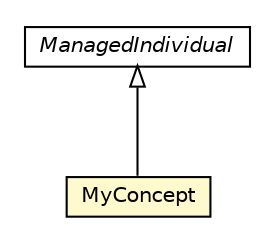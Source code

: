 #!/usr/local/bin/dot
#
# Class diagram 
# Generated by UMLGraph version R5_6-24-gf6e263 (http://www.umlgraph.org/)
#

digraph G {
	edge [fontname="Helvetica",fontsize=10,labelfontname="Helvetica",labelfontsize=10];
	node [fontname="Helvetica",fontsize=10,shape=plaintext];
	nodesep=0.25;
	ranksep=0.5;
	// org.universAAL.middleware.owl.ManagedIndividual
	c5817624 [label=<<table title="org.universAAL.middleware.owl.ManagedIndividual" border="0" cellborder="1" cellspacing="0" cellpadding="2" port="p" href="../../middleware/owl/ManagedIndividual.html">
		<tr><td><table border="0" cellspacing="0" cellpadding="1">
<tr><td align="center" balign="center"><font face="Helvetica-Oblique"> ManagedIndividual </font></td></tr>
		</table></td></tr>
		</table>>, URL="../../middleware/owl/ManagedIndividual.html", fontname="Helvetica", fontcolor="black", fontsize=10.0];
	// org.universAAL.ontology.tutorial.MyConcept
	c5819960 [label=<<table title="org.universAAL.ontology.tutorial.MyConcept" border="0" cellborder="1" cellspacing="0" cellpadding="2" port="p" bgcolor="lemonChiffon" href="./MyConcept.html">
		<tr><td><table border="0" cellspacing="0" cellpadding="1">
<tr><td align="center" balign="center"> MyConcept </td></tr>
		</table></td></tr>
		</table>>, URL="./MyConcept.html", fontname="Helvetica", fontcolor="black", fontsize=10.0];
	//org.universAAL.ontology.tutorial.MyConcept extends org.universAAL.middleware.owl.ManagedIndividual
	c5817624:p -> c5819960:p [dir=back,arrowtail=empty];
}


